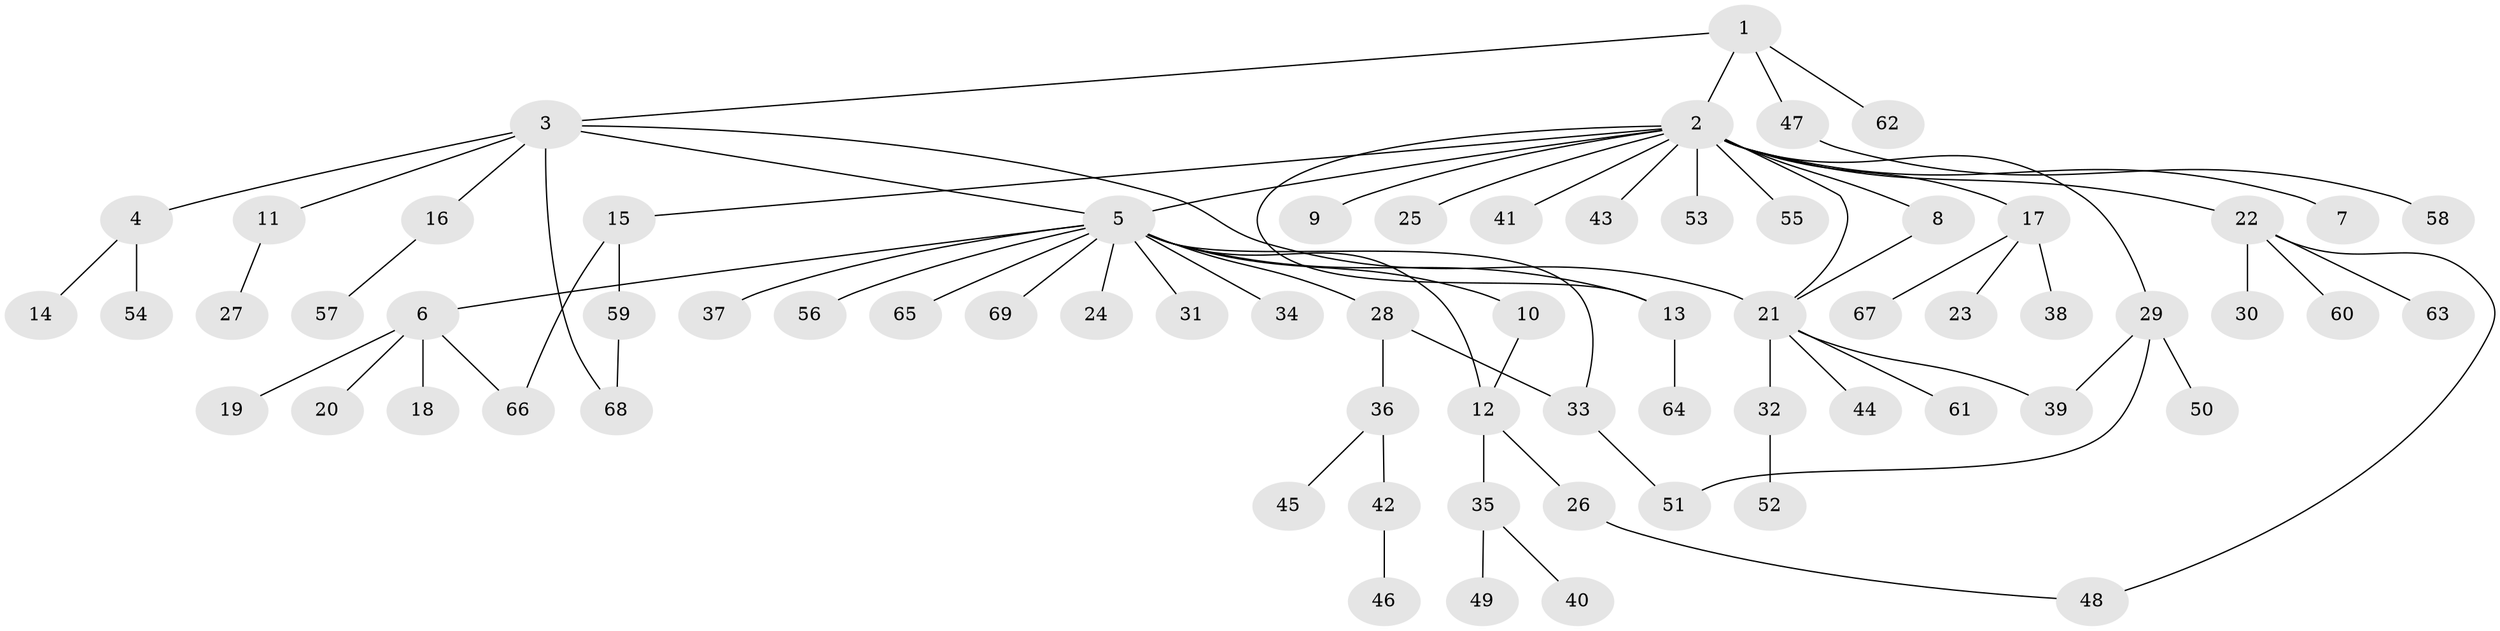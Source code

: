 // original degree distribution, {5: 0.041666666666666664, 18: 0.010416666666666666, 8: 0.020833333333333332, 4: 0.07291666666666667, 16: 0.010416666666666666, 6: 0.010416666666666666, 1: 0.5833333333333334, 3: 0.0625, 2: 0.1875}
// Generated by graph-tools (version 1.1) at 2025/50/03/04/25 22:50:25]
// undirected, 69 vertices, 79 edges
graph export_dot {
  node [color=gray90,style=filled];
  1;
  2;
  3;
  4;
  5;
  6;
  7;
  8;
  9;
  10;
  11;
  12;
  13;
  14;
  15;
  16;
  17;
  18;
  19;
  20;
  21;
  22;
  23;
  24;
  25;
  26;
  27;
  28;
  29;
  30;
  31;
  32;
  33;
  34;
  35;
  36;
  37;
  38;
  39;
  40;
  41;
  42;
  43;
  44;
  45;
  46;
  47;
  48;
  49;
  50;
  51;
  52;
  53;
  54;
  55;
  56;
  57;
  58;
  59;
  60;
  61;
  62;
  63;
  64;
  65;
  66;
  67;
  68;
  69;
  1 -- 2 [weight=1.0];
  1 -- 3 [weight=1.0];
  1 -- 47 [weight=1.0];
  1 -- 62 [weight=1.0];
  2 -- 5 [weight=1.0];
  2 -- 7 [weight=1.0];
  2 -- 8 [weight=1.0];
  2 -- 9 [weight=1.0];
  2 -- 13 [weight=1.0];
  2 -- 15 [weight=1.0];
  2 -- 17 [weight=1.0];
  2 -- 21 [weight=1.0];
  2 -- 22 [weight=1.0];
  2 -- 25 [weight=1.0];
  2 -- 29 [weight=1.0];
  2 -- 41 [weight=1.0];
  2 -- 43 [weight=1.0];
  2 -- 53 [weight=1.0];
  2 -- 55 [weight=1.0];
  3 -- 4 [weight=1.0];
  3 -- 5 [weight=1.0];
  3 -- 11 [weight=1.0];
  3 -- 16 [weight=1.0];
  3 -- 21 [weight=1.0];
  3 -- 68 [weight=1.0];
  4 -- 14 [weight=1.0];
  4 -- 54 [weight=1.0];
  5 -- 6 [weight=1.0];
  5 -- 10 [weight=1.0];
  5 -- 12 [weight=1.0];
  5 -- 13 [weight=1.0];
  5 -- 24 [weight=1.0];
  5 -- 28 [weight=1.0];
  5 -- 31 [weight=1.0];
  5 -- 33 [weight=1.0];
  5 -- 34 [weight=1.0];
  5 -- 37 [weight=1.0];
  5 -- 56 [weight=1.0];
  5 -- 65 [weight=1.0];
  5 -- 69 [weight=1.0];
  6 -- 18 [weight=1.0];
  6 -- 19 [weight=1.0];
  6 -- 20 [weight=1.0];
  6 -- 66 [weight=1.0];
  8 -- 21 [weight=1.0];
  10 -- 12 [weight=1.0];
  11 -- 27 [weight=1.0];
  12 -- 26 [weight=1.0];
  12 -- 35 [weight=1.0];
  13 -- 64 [weight=1.0];
  15 -- 59 [weight=1.0];
  15 -- 66 [weight=1.0];
  16 -- 57 [weight=1.0];
  17 -- 23 [weight=1.0];
  17 -- 38 [weight=1.0];
  17 -- 67 [weight=1.0];
  21 -- 32 [weight=1.0];
  21 -- 39 [weight=1.0];
  21 -- 44 [weight=1.0];
  21 -- 61 [weight=1.0];
  22 -- 30 [weight=1.0];
  22 -- 48 [weight=1.0];
  22 -- 60 [weight=1.0];
  22 -- 63 [weight=1.0];
  26 -- 48 [weight=1.0];
  28 -- 33 [weight=1.0];
  28 -- 36 [weight=1.0];
  29 -- 39 [weight=1.0];
  29 -- 50 [weight=1.0];
  29 -- 51 [weight=1.0];
  32 -- 52 [weight=1.0];
  33 -- 51 [weight=1.0];
  35 -- 40 [weight=1.0];
  35 -- 49 [weight=1.0];
  36 -- 42 [weight=1.0];
  36 -- 45 [weight=1.0];
  42 -- 46 [weight=1.0];
  47 -- 58 [weight=1.0];
  59 -- 68 [weight=1.0];
}
